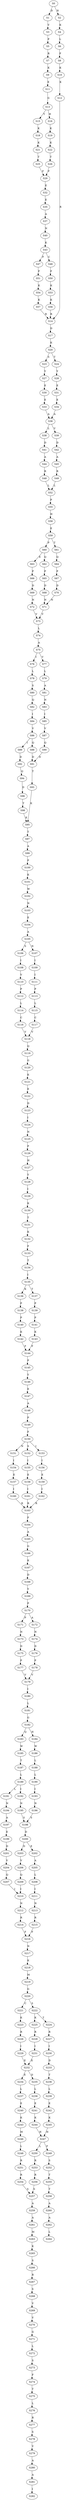 strict digraph  {
	S0 -> S1 [ label = D ];
	S0 -> S2 [ label = N ];
	S1 -> S3 [ label = V ];
	S2 -> S4 [ label = K ];
	S3 -> S5 [ label = P ];
	S4 -> S6 [ label = L ];
	S5 -> S7 [ label = R ];
	S6 -> S8 [ label = F ];
	S7 -> S9 [ label = K ];
	S8 -> S10 [ label = K ];
	S9 -> S11 [ label = E ];
	S10 -> S12 [ label = K ];
	S11 -> S13 [ label = G ];
	S12 -> S14 [ label = R ];
	S13 -> S15 [ label = Y ];
	S13 -> S16 [ label = H ];
	S14 -> S17 [ label = D ];
	S15 -> S18 [ label = K ];
	S16 -> S19 [ label = K ];
	S17 -> S20 [ label = K ];
	S18 -> S21 [ label = K ];
	S19 -> S22 [ label = K ];
	S20 -> S23 [ label = S ];
	S20 -> S24 [ label = T ];
	S21 -> S25 [ label = T ];
	S22 -> S26 [ label = T ];
	S23 -> S27 [ label = Y ];
	S24 -> S28 [ label = Y ];
	S25 -> S29 [ label = F ];
	S26 -> S29 [ label = F ];
	S27 -> S30 [ label = E ];
	S28 -> S31 [ label = E ];
	S29 -> S32 [ label = E ];
	S30 -> S33 [ label = E ];
	S31 -> S34 [ label = E ];
	S32 -> S35 [ label = E ];
	S33 -> S36 [ label = A ];
	S34 -> S36 [ label = A ];
	S35 -> S37 [ label = A ];
	S36 -> S38 [ label = L ];
	S36 -> S39 [ label = V ];
	S37 -> S40 [ label = N ];
	S38 -> S41 [ label = D ];
	S39 -> S42 [ label = D ];
	S40 -> S43 [ label = K ];
	S41 -> S44 [ label = A ];
	S42 -> S45 [ label = A ];
	S43 -> S46 [ label = C ];
	S43 -> S47 [ label = F ];
	S44 -> S48 [ label = R ];
	S45 -> S49 [ label = R ];
	S46 -> S50 [ label = F ];
	S47 -> S51 [ label = F ];
	S48 -> S52 [ label = L ];
	S49 -> S52 [ label = L ];
	S50 -> S53 [ label = K ];
	S51 -> S54 [ label = K ];
	S52 -> S55 [ label = P ];
	S53 -> S56 [ label = K ];
	S54 -> S57 [ label = K ];
	S55 -> S58 [ label = H ];
	S56 -> S14 [ label = R ];
	S57 -> S14 [ label = R ];
	S58 -> S59 [ label = E ];
	S59 -> S60 [ label = P ];
	S59 -> S61 [ label = T ];
	S60 -> S62 [ label = Q ];
	S60 -> S63 [ label = E ];
	S61 -> S64 [ label = Q ];
	S62 -> S65 [ label = P ];
	S63 -> S66 [ label = P ];
	S64 -> S67 [ label = P ];
	S65 -> S68 [ label = D ];
	S66 -> S69 [ label = D ];
	S67 -> S70 [ label = D ];
	S68 -> S71 [ label = N ];
	S69 -> S72 [ label = N ];
	S70 -> S71 [ label = N ];
	S71 -> S73 [ label = V ];
	S72 -> S73 [ label = V ];
	S73 -> S74 [ label = L ];
	S74 -> S75 [ label = A ];
	S75 -> S76 [ label = I ];
	S75 -> S77 [ label = V ];
	S76 -> S78 [ label = L ];
	S77 -> S79 [ label = L ];
	S78 -> S80 [ label = S ];
	S79 -> S81 [ label = A ];
	S80 -> S82 [ label = Q ];
	S81 -> S83 [ label = N ];
	S82 -> S84 [ label = I ];
	S83 -> S85 [ label = I ];
	S84 -> S86 [ label = V ];
	S85 -> S87 [ label = V ];
	S86 -> S88 [ label = Q ];
	S86 -> S89 [ label = I ];
	S87 -> S90 [ label = Q ];
	S88 -> S91 [ label = D ];
	S89 -> S92 [ label = D ];
	S90 -> S91 [ label = D ];
	S91 -> S93 [ label = T ];
	S92 -> S94 [ label = Q ];
	S93 -> S95 [ label = K ];
	S94 -> S96 [ label = D ];
	S95 -> S97 [ label = T ];
	S96 -> S98 [ label = T ];
	S97 -> S99 [ label = A ];
	S98 -> S95 [ label = K ];
	S99 -> S100 [ label = P ];
	S100 -> S101 [ label = K ];
	S101 -> S102 [ label = W ];
	S102 -> S103 [ label = N ];
	S103 -> S104 [ label = E ];
	S104 -> S105 [ label = A ];
	S105 -> S106 [ label = S ];
	S105 -> S107 [ label = N ];
	S106 -> S108 [ label = I ];
	S107 -> S109 [ label = I ];
	S108 -> S110 [ label = V ];
	S109 -> S111 [ label = I ];
	S110 -> S112 [ label = P ];
	S111 -> S113 [ label = P ];
	S112 -> S114 [ label = L ];
	S113 -> S115 [ label = L ];
	S114 -> S116 [ label = C ];
	S115 -> S117 [ label = C ];
	S116 -> S118 [ label = V ];
	S117 -> S118 [ label = V ];
	S118 -> S119 [ label = Q ];
	S119 -> S120 [ label = G ];
	S120 -> S121 [ label = K ];
	S121 -> S122 [ label = E ];
	S122 -> S123 [ label = D ];
	S123 -> S124 [ label = I ];
	S124 -> S125 [ label = N ];
	S125 -> S126 [ label = P ];
	S126 -> S127 [ label = H ];
	S127 -> S128 [ label = Y ];
	S128 -> S129 [ label = I ];
	S129 -> S130 [ label = K ];
	S130 -> S131 [ label = T ];
	S131 -> S132 [ label = K ];
	S132 -> S133 [ label = F ];
	S133 -> S134 [ label = T ];
	S134 -> S135 [ label = I ];
	S135 -> S136 [ label = K ];
	S135 -> S137 [ label = T ];
	S136 -> S138 [ label = P ];
	S137 -> S139 [ label = P ];
	S138 -> S140 [ label = P ];
	S139 -> S141 [ label = P ];
	S140 -> S142 [ label = K ];
	S141 -> S143 [ label = K ];
	S142 -> S144 [ label = F ];
	S143 -> S144 [ label = F ];
	S144 -> S145 [ label = P ];
	S145 -> S146 [ label = Y ];
	S146 -> S147 [ label = E ];
	S147 -> S148 [ label = A ];
	S148 -> S149 [ label = P ];
	S149 -> S150 [ label = F ];
	S150 -> S151 [ label = N ];
	S150 -> S152 [ label = S ];
	S150 -> S153 [ label = I ];
	S151 -> S154 [ label = I ];
	S152 -> S155 [ label = I ];
	S153 -> S156 [ label = I ];
	S154 -> S157 [ label = E ];
	S155 -> S158 [ label = E ];
	S156 -> S159 [ label = E ];
	S157 -> S160 [ label = I ];
	S158 -> S161 [ label = I ];
	S159 -> S162 [ label = I ];
	S160 -> S163 [ label = R ];
	S161 -> S163 [ label = R ];
	S162 -> S163 [ label = R ];
	S163 -> S164 [ label = F ];
	S164 -> S165 [ label = A ];
	S165 -> S166 [ label = G ];
	S166 -> S167 [ label = K ];
	S167 -> S168 [ label = D ];
	S168 -> S169 [ label = Y ];
	S169 -> S170 [ label = P ];
	S170 -> S171 [ label = P ];
	S170 -> S172 [ label = A ];
	S171 -> S173 [ label = N ];
	S172 -> S174 [ label = N ];
	S173 -> S175 [ label = D ];
	S174 -> S176 [ label = D ];
	S175 -> S177 [ label = P ];
	S176 -> S178 [ label = P ];
	S177 -> S179 [ label = V ];
	S178 -> S179 [ label = V ];
	S179 -> S180 [ label = I ];
	S180 -> S181 [ label = L ];
	S181 -> S182 [ label = G ];
	S182 -> S183 [ label = Q ];
	S182 -> S184 [ label = H ];
	S183 -> S185 [ label = W ];
	S184 -> S186 [ label = W ];
	S185 -> S187 [ label = T ];
	S186 -> S188 [ label = L ];
	S187 -> S189 [ label = L ];
	S188 -> S190 [ label = L ];
	S189 -> S191 [ label = L ];
	S189 -> S192 [ label = I ];
	S190 -> S193 [ label = I ];
	S191 -> S194 [ label = N ];
	S192 -> S195 [ label = N ];
	S193 -> S196 [ label = N ];
	S194 -> S197 [ label = A ];
	S195 -> S198 [ label = S ];
	S196 -> S198 [ label = S ];
	S197 -> S199 [ label = E ];
	S198 -> S200 [ label = D ];
	S199 -> S201 [ label = D ];
	S200 -> S202 [ label = E ];
	S200 -> S203 [ label = D ];
	S201 -> S204 [ label = V ];
	S202 -> S205 [ label = A ];
	S203 -> S206 [ label = V ];
	S204 -> S207 [ label = Q ];
	S205 -> S208 [ label = L ];
	S206 -> S209 [ label = Q ];
	S207 -> S210 [ label = I ];
	S208 -> S211 [ label = I ];
	S209 -> S210 [ label = I ];
	S210 -> S212 [ label = N ];
	S211 -> S213 [ label = N ];
	S212 -> S214 [ label = R ];
	S213 -> S215 [ label = R ];
	S214 -> S216 [ label = F ];
	S215 -> S216 [ label = F ];
	S216 -> S217 [ label = N ];
	S217 -> S218 [ label = K ];
	S218 -> S219 [ label = M ];
	S219 -> S220 [ label = G ];
	S220 -> S221 [ label = C ];
	S220 -> S222 [ label = S ];
	S221 -> S223 [ label = K ];
	S222 -> S224 [ label = T ];
	S222 -> S225 [ label = K ];
	S223 -> S226 [ label = R ];
	S224 -> S227 [ label = R ];
	S225 -> S228 [ label = R ];
	S226 -> S229 [ label = I ];
	S227 -> S230 [ label = I ];
	S228 -> S231 [ label = I ];
	S229 -> S232 [ label = E ];
	S230 -> S233 [ label = D ];
	S231 -> S232 [ label = E ];
	S232 -> S234 [ label = E ];
	S232 -> S235 [ label = D ];
	S233 -> S236 [ label = T ];
	S234 -> S237 [ label = L ];
	S235 -> S238 [ label = L ];
	S236 -> S239 [ label = L ];
	S237 -> S240 [ label = E ];
	S238 -> S241 [ label = E ];
	S239 -> S242 [ label = E ];
	S240 -> S243 [ label = K ];
	S241 -> S244 [ label = K ];
	S242 -> S245 [ label = K ];
	S243 -> S246 [ label = M ];
	S244 -> S247 [ label = H ];
	S245 -> S247 [ label = H ];
	S246 -> S248 [ label = L ];
	S247 -> S249 [ label = F ];
	S247 -> S250 [ label = L ];
	S248 -> S251 [ label = R ];
	S249 -> S252 [ label = S ];
	S250 -> S253 [ label = R ];
	S251 -> S254 [ label = R ];
	S252 -> S255 [ label = T ];
	S253 -> S256 [ label = R ];
	S254 -> S257 [ label = S ];
	S255 -> S258 [ label = T ];
	S256 -> S257 [ label = S ];
	S257 -> S259 [ label = A ];
	S258 -> S260 [ label = A ];
	S259 -> S261 [ label = A ];
	S260 -> S262 [ label = A ];
	S261 -> S263 [ label = M ];
	S262 -> S264 [ label = L ];
	S263 -> S265 [ label = K ];
	S265 -> S266 [ label = S ];
	S266 -> S267 [ label = R ];
	S267 -> S268 [ label = S ];
	S268 -> S269 [ label = V ];
	S269 -> S270 [ label = V ];
	S270 -> S271 [ label = G ];
	S271 -> S272 [ label = L ];
	S272 -> S273 [ label = S ];
	S273 -> S274 [ label = F ];
	S274 -> S275 [ label = T ];
	S275 -> S276 [ label = L ];
	S276 -> S277 [ label = R ];
	S277 -> S278 [ label = S ];
	S278 -> S279 [ label = V ];
	S279 -> S280 [ label = A ];
	S280 -> S281 [ label = A ];
	S281 -> S282 [ label = I ];
}
